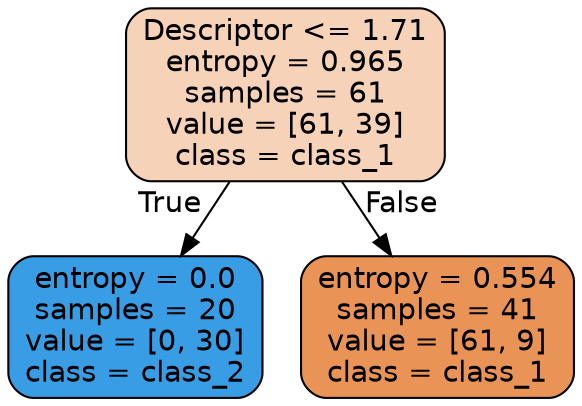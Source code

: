 digraph Tree {
node [shape=box, style="filled, rounded", color="black", fontname="helvetica"] ;
edge [fontname="helvetica"] ;
0 [label="Descriptor <= 1.71\nentropy = 0.965\nsamples = 61\nvalue = [61, 39]\nclass = class_1", fillcolor="#f6d2b8"] ;
1 [label="entropy = 0.0\nsamples = 20\nvalue = [0, 30]\nclass = class_2", fillcolor="#399de5"] ;
0 -> 1 [labeldistance=2.5, labelangle=45, headlabel="True"] ;
2 [label="entropy = 0.554\nsamples = 41\nvalue = [61, 9]\nclass = class_1", fillcolor="#e99456"] ;
0 -> 2 [labeldistance=2.5, labelangle=-45, headlabel="False"] ;
}